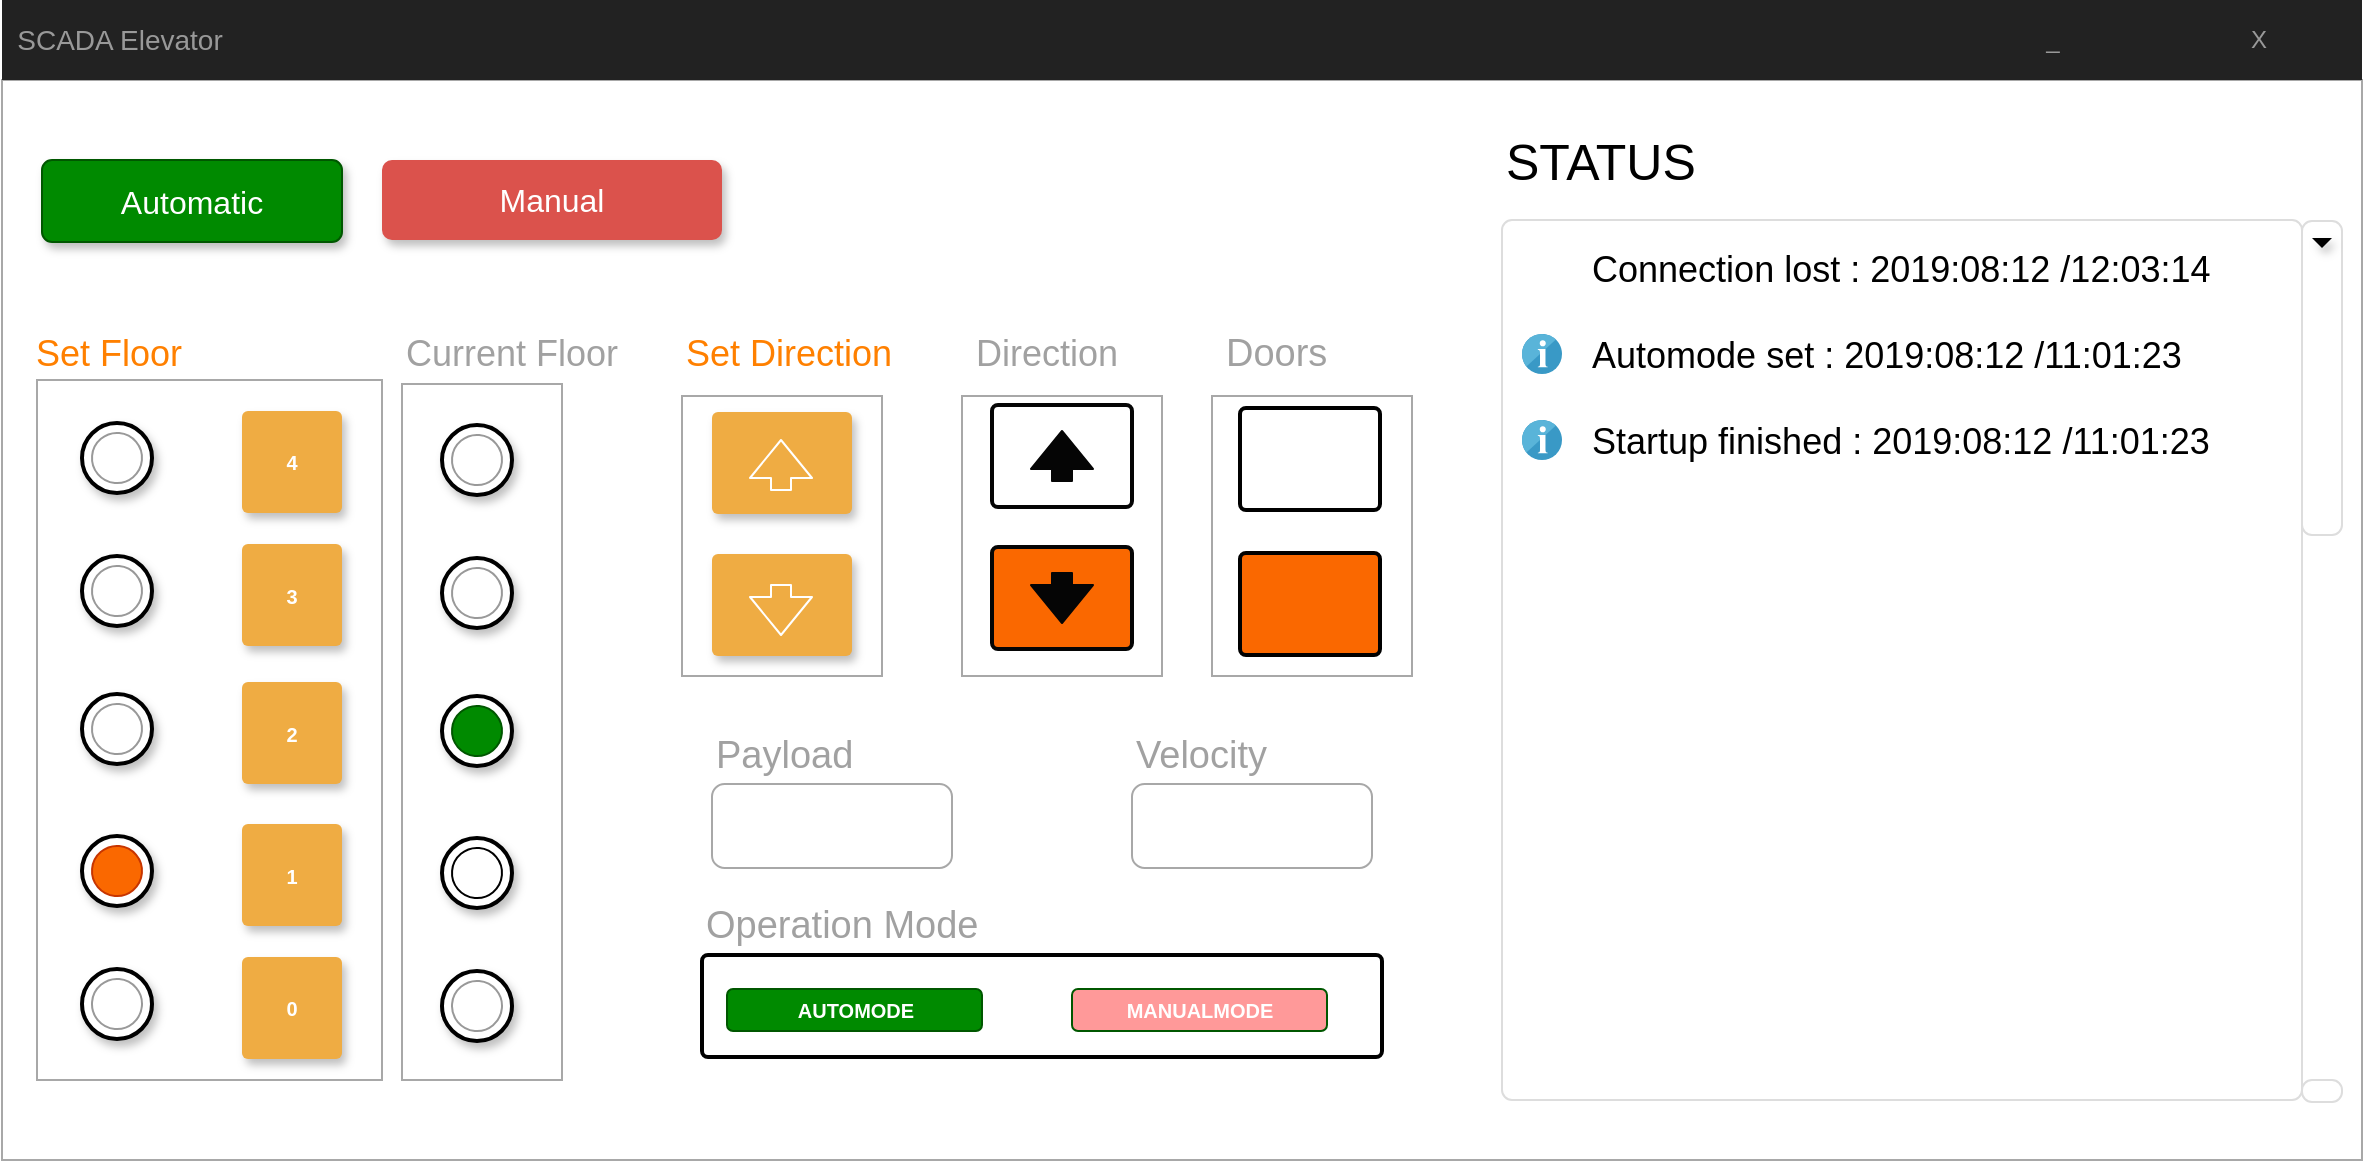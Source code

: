 <mxfile version="12.4.2" type="device" pages="1"><diagram name="Page-1" id="c9db0220-8083-56f3-ca83-edcdcd058819"><mxGraphModel dx="782" dy="1067" grid="1" gridSize="10" guides="1" tooltips="1" connect="1" arrows="1" fold="1" page="1" pageScale="1.5" pageWidth="826" pageHeight="1169" background="#ffffff" math="0" shadow="0"><root><mxCell id="0" style=";html=1;"/><mxCell id="1" style=";html=1;" parent="0"/><mxCell id="S7M7DVfCWea9iP3jPeuL-24" value="" style="rounded=0;whiteSpace=wrap;html=1;strokeColor=#A8A8A8;fontColor=#A1A1A1;" vertex="1" parent="1"><mxGeometry x="20" y="170" width="1180" height="540" as="geometry"/></mxCell><mxCell id="S7M7DVfCWea9iP3jPeuL-18" value="" style="rounded=0;whiteSpace=wrap;html=1;strokeColor=#A8A8A8;" vertex="1" parent="1"><mxGeometry x="360" y="328" width="100" height="140" as="geometry"/></mxCell><mxCell id="S7M7DVfCWea9iP3jPeuL-15" value="" style="rounded=0;whiteSpace=wrap;html=1;strokeColor=#A8A8A8;" vertex="1" parent="1"><mxGeometry x="37.5" y="320" width="172.5" height="350" as="geometry"/></mxCell><mxCell id="S7M7DVfCWea9iP3jPeuL-13" value="" style="rounded=0;whiteSpace=wrap;html=1;strokeColor=#A8A8A8;" vertex="1" parent="1"><mxGeometry x="220" y="322" width="80" height="348" as="geometry"/></mxCell><mxCell id="S7M7DVfCWea9iP3jPeuL-7" value="" style="rounded=0;whiteSpace=wrap;html=1;strokeColor=#A8A8A8;" vertex="1" parent="1"><mxGeometry x="500" y="328" width="100" height="140" as="geometry"/></mxCell><mxCell id="S7M7DVfCWea9iP3jPeuL-4" value="" style="rounded=0;whiteSpace=wrap;html=1;strokeColor=#A8A8A8;" vertex="1" parent="1"><mxGeometry x="625" y="328" width="100" height="140" as="geometry"/></mxCell><mxCell id="l9W6tKXWmb2Glwrjk5Hw-6" value="" style="html=1;shadow=0;dashed=0;shape=mxgraph.bootstrap.rrect;rSize=5;strokeColor=#dddddd;align=left;spacingLeft=10;fontSize=16;whiteSpace=wrap;rounded=0;" parent="1" vertex="1"><mxGeometry x="1170" y="240.5" width="20" height="157" as="geometry"/></mxCell><mxCell id="3d76a8aef4d5c911-1" value="" style="html=1;shadow=0;dashed=0;shape=mxgraph.bootstrap.rect;fillColor=#222222;strokeColor=none;whiteSpace=wrap;rounded=0;fontSize=12;fontColor=#000000;align=center;" parent="1" vertex="1"><mxGeometry x="20" y="130" width="1180" height="40" as="geometry"/></mxCell><mxCell id="3d76a8aef4d5c911-2" value="SCADA Elevator" style="html=1;shadow=0;dashed=0;fillColor=none;strokeColor=none;shape=mxgraph.bootstrap.rect;fontColor=#999999;fontSize=14;whiteSpace=wrap;" parent="3d76a8aef4d5c911-1" vertex="1"><mxGeometry width="118.0" height="40" as="geometry"/></mxCell><mxCell id="3d76a8aef4d5c911-9" value="_" style="html=1;shadow=0;dashed=0;fillColor=none;strokeColor=none;shape=mxgraph.bootstrap.rect;fontColor=#999999;whiteSpace=wrap;" parent="3d76a8aef4d5c911-1" vertex="1"><mxGeometry x="973.5" width="103.25" height="40" as="geometry"/></mxCell><mxCell id="3d76a8aef4d5c911-10" value="X" style="html=1;shadow=0;dashed=0;fillColor=none;strokeColor=none;shape=mxgraph.bootstrap.rect;fontColor=#999999;whiteSpace=wrap;" parent="3d76a8aef4d5c911-1" vertex="1"><mxGeometry x="1076.75" width="103.25" height="40" as="geometry"/></mxCell><mxCell id="l9W6tKXWmb2Glwrjk5Hw-80" style="edgeStyle=orthogonalEdgeStyle;rounded=0;orthogonalLoop=1;jettySize=auto;html=1;labelBackgroundColor=#ffffff;strokeColor=#FFFFFF;fontColor=#FFFFFF;" parent="1" source="3d76a8aef4d5c911-24" edge="1"><mxGeometry relative="1" as="geometry"><mxPoint x="970" y="520" as="targetPoint"/></mxGeometry></mxCell><mxCell id="3d76a8aef4d5c911-24" value="&lt;font style=&quot;font-size: 18px&quot;&gt;&lt;font style=&quot;font-size: 18px&quot;&gt;&amp;nbsp; &amp;nbsp; &amp;nbsp; &amp;nbsp;&lt;font style=&quot;font-size: 18px&quot;&gt;Connection lost : 2019:08:12 /12:03:14&lt;/font&gt;&lt;br&gt;&lt;/font&gt;&lt;br&gt;&amp;nbsp; &amp;nbsp; &amp;nbsp; &amp;nbsp;&lt;font style=&quot;font-size: 18px&quot;&gt;Automode set :&amp;nbsp;&lt;/font&gt;2019:08:12 /11:01:23&lt;br&gt;&lt;br&gt;&amp;nbsp; &amp;nbsp; &amp;nbsp; &amp;nbsp;&lt;font style=&quot;font-size: 18px&quot;&gt;Startup finished :&amp;nbsp;&lt;/font&gt;2019:08:12 /11:01:23&lt;/font&gt;&lt;span style=&quot;font-size: 13px&quot;&gt;&lt;br&gt;&lt;/span&gt;" style="html=1;shadow=0;dashed=0;shape=mxgraph.bootstrap.rrect;rSize=5;fontSize=12;strokeColor=#dddddd;align=left;spacing=10;verticalAlign=top;whiteSpace=wrap;rounded=0;" parent="1" vertex="1"><mxGeometry x="770" y="240" width="400" height="440" as="geometry"/></mxCell><mxCell id="3d76a8aef4d5c911-25" value="&lt;font style=&quot;font-size: 25px&quot;&gt;STATUS&lt;/font&gt;" style="html=1;shadow=0;dashed=0;shape=mxgraph.bootstrap.rect;strokeColor=none;fillColor=none;align=left;fontSize=10;whiteSpace=wrap;rounded=0;" parent="1" vertex="1"><mxGeometry x="770" y="200" width="120" height="20" as="geometry"/></mxCell><mxCell id="3d76a8aef4d5c911-33" value="" style="shape=triangle;strokeColor=none;fillColor=#000000;direction=south;rounded=0;shadow=1;fontSize=12;fontColor=#000000;align=center;html=1;" parent="1" vertex="1"><mxGeometry x="1175" y="249" width="10" height="5" as="geometry"/></mxCell><mxCell id="3d76a8aef4d5c911-46" value="0" style="html=1;shadow=1;dashed=0;shape=mxgraph.bootstrap.rrect;align=center;rSize=3;strokeColor=none;fillColor=#EFAC43;fontColor=#ffffff;fontStyle=1;fontSize=10;whiteSpace=wrap;rounded=0;" parent="1" vertex="1"><mxGeometry x="140" y="608.5" width="50" height="51" as="geometry"/></mxCell><mxCell id="3d76a8aef4d5c911-51" value="Automatic" style="html=1;shadow=1;dashed=0;shape=mxgraph.bootstrap.rrect;align=center;rSize=5;strokeColor=#005700;fillColor=#008a00;fontSize=16;whiteSpace=wrap;rounded=0;fontColor=#ffffff;" parent="1" vertex="1"><mxGeometry x="40" y="210" width="150" height="41" as="geometry"/></mxCell><mxCell id="3d76a8aef4d5c911-53" value="Manual" style="html=1;shadow=1;dashed=0;shape=mxgraph.bootstrap.rrect;align=center;rSize=5;strokeColor=none;fillColor=#DB524C;fontColor=#ffffff;fontSize=16;whiteSpace=wrap;rounded=0;" parent="1" vertex="1"><mxGeometry x="210" y="210" width="170" height="40" as="geometry"/></mxCell><mxCell id="l9W6tKXWmb2Glwrjk5Hw-1" value="" style="shape=image;html=1;verticalAlign=top;verticalLabelPosition=bottom;labelBackgroundColor=#ffffff;imageAspect=0;aspect=fixed;image=https://cdn3.iconfinder.com/data/icons/forall/1062/error-128.png" parent="1" vertex="1"><mxGeometry x="780" y="254" width="20" height="20" as="geometry"/></mxCell><mxCell id="l9W6tKXWmb2Glwrjk5Hw-2" value="" style="aspect=fixed;html=1;points=[];align=center;image;fontSize=12;image=img/lib/mscae/Info_2.svg;" parent="1" vertex="1"><mxGeometry x="780" y="297" width="20" height="20" as="geometry"/></mxCell><mxCell id="l9W6tKXWmb2Glwrjk5Hw-5" value="" style="aspect=fixed;html=1;points=[];align=center;image;fontSize=12;image=img/lib/mscae/Info_2.svg;" parent="1" vertex="1"><mxGeometry x="780" y="340" width="20" height="20" as="geometry"/></mxCell><mxCell id="l9W6tKXWmb2Glwrjk5Hw-82" value="" style="edgeStyle=orthogonalEdgeStyle;rounded=0;orthogonalLoop=1;jettySize=auto;html=1;labelBackgroundColor=#ffffff;strokeColor=#FFFFFF;fontColor=#FFFFFF;" parent="1" source="l9W6tKXWmb2Glwrjk5Hw-9" edge="1"><mxGeometry relative="1" as="geometry"><mxPoint x="1180" y="688" as="targetPoint"/></mxGeometry></mxCell><mxCell id="l9W6tKXWmb2Glwrjk5Hw-9" value="" style="html=1;shadow=0;dashed=0;shape=mxgraph.bootstrap.rrect;rSize=5;strokeColor=#dddddd;align=left;spacingLeft=10;fontSize=16;whiteSpace=wrap;rounded=0;" parent="1" vertex="1"><mxGeometry x="1170" y="670" width="20" height="11" as="geometry"/></mxCell><mxCell id="l9W6tKXWmb2Glwrjk5Hw-37" value="" style="shape=ellipse;dashed=0;html=1;rounded=0;shadow=1;fontSize=12;align=center;strokeWidth=2;" parent="1" vertex="1"><mxGeometry x="60" y="614.5" width="35" height="35" as="geometry"/></mxCell><mxCell id="l9W6tKXWmb2Glwrjk5Hw-38" value="" style="shape=ellipse;dashed=0;strokeColor=#999999;fillColor=#ffffff;html=1;rounded=0;shadow=0;fontSize=12;fontColor=#000000;align=center;rotation=5;" parent="1" vertex="1"><mxGeometry x="65" y="619.5" width="25" height="25" as="geometry"/></mxCell><mxCell id="l9W6tKXWmb2Glwrjk5Hw-41" value="1" style="html=1;shadow=1;dashed=0;shape=mxgraph.bootstrap.rrect;align=center;rSize=3;strokeColor=none;fillColor=#EFAC43;fontColor=#ffffff;fontStyle=1;fontSize=10;whiteSpace=wrap;rounded=0;" parent="1" vertex="1"><mxGeometry x="140" y="542" width="50" height="51" as="geometry"/></mxCell><mxCell id="l9W6tKXWmb2Glwrjk5Hw-42" value="" style="shape=ellipse;dashed=0;html=1;rounded=0;shadow=1;fontSize=12;align=center;strokeWidth=2;" parent="1" vertex="1"><mxGeometry x="60" y="548" width="35" height="35" as="geometry"/></mxCell><mxCell id="l9W6tKXWmb2Glwrjk5Hw-43" value="" style="shape=ellipse;dashed=0;strokeColor=#C73500;fillColor=#fa6800;html=1;rounded=0;shadow=0;fontSize=12;align=center;rotation=5;fontColor=#ffffff;gradientColor=none;gradientDirection=north;" parent="1" vertex="1"><mxGeometry x="65" y="553" width="25" height="25" as="geometry"/></mxCell><mxCell id="l9W6tKXWmb2Glwrjk5Hw-44" value="2" style="html=1;shadow=1;dashed=0;shape=mxgraph.bootstrap.rrect;align=center;rSize=3;strokeColor=none;fillColor=#EFAC43;fontColor=#ffffff;fontStyle=1;fontSize=10;whiteSpace=wrap;rounded=0;" parent="1" vertex="1"><mxGeometry x="140" y="471" width="50" height="51" as="geometry"/></mxCell><mxCell id="l9W6tKXWmb2Glwrjk5Hw-45" value="" style="shape=ellipse;dashed=0;html=1;rounded=0;shadow=1;fontSize=12;align=center;strokeWidth=2;" parent="1" vertex="1"><mxGeometry x="60" y="477" width="35" height="35" as="geometry"/></mxCell><mxCell id="l9W6tKXWmb2Glwrjk5Hw-46" value="" style="shape=ellipse;dashed=0;strokeColor=#999999;fillColor=#ffffff;html=1;rounded=0;shadow=0;fontSize=12;fontColor=#000000;align=center;rotation=5;" parent="1" vertex="1"><mxGeometry x="65" y="482" width="25" height="25" as="geometry"/></mxCell><mxCell id="l9W6tKXWmb2Glwrjk5Hw-47" value="3" style="html=1;shadow=1;dashed=0;shape=mxgraph.bootstrap.rrect;align=center;rSize=3;strokeColor=none;fillColor=#EFAC43;fontColor=#ffffff;fontStyle=1;fontSize=10;whiteSpace=wrap;rounded=0;" parent="1" vertex="1"><mxGeometry x="140" y="402" width="50" height="51" as="geometry"/></mxCell><mxCell id="l9W6tKXWmb2Glwrjk5Hw-48" value="" style="shape=ellipse;dashed=0;html=1;rounded=0;shadow=1;fontSize=12;align=center;strokeWidth=2;" parent="1" vertex="1"><mxGeometry x="60" y="408" width="35" height="35" as="geometry"/></mxCell><mxCell id="l9W6tKXWmb2Glwrjk5Hw-49" value="" style="shape=ellipse;dashed=0;strokeColor=#999999;fillColor=#ffffff;html=1;rounded=0;shadow=0;fontSize=12;fontColor=#000000;align=center;rotation=5;" parent="1" vertex="1"><mxGeometry x="65" y="413" width="25" height="25" as="geometry"/></mxCell><mxCell id="l9W6tKXWmb2Glwrjk5Hw-50" value="4" style="html=1;shadow=1;dashed=0;shape=mxgraph.bootstrap.rrect;align=center;rSize=3;strokeColor=none;fillColor=#EFAC43;fontColor=#ffffff;fontStyle=1;fontSize=10;whiteSpace=wrap;rounded=0;" parent="1" vertex="1"><mxGeometry x="140" y="335.5" width="50" height="51" as="geometry"/></mxCell><mxCell id="l9W6tKXWmb2Glwrjk5Hw-51" value="" style="shape=ellipse;dashed=0;html=1;rounded=0;shadow=1;fontSize=12;align=center;strokeWidth=2;" parent="1" vertex="1"><mxGeometry x="60" y="341.5" width="35" height="35" as="geometry"/></mxCell><mxCell id="l9W6tKXWmb2Glwrjk5Hw-52" value="" style="shape=ellipse;dashed=0;strokeColor=#999999;fillColor=#ffffff;html=1;rounded=0;shadow=0;fontSize=12;fontColor=#000000;align=center;rotation=5;" parent="1" vertex="1"><mxGeometry x="65" y="346.5" width="25" height="25" as="geometry"/></mxCell><mxCell id="l9W6tKXWmb2Glwrjk5Hw-53" value="" style="html=1;shadow=1;dashed=0;shape=mxgraph.bootstrap.rrect;align=center;rSize=3;strokeColor=none;fillColor=#EFAC43;fontColor=#ffffff;fontStyle=1;fontSize=10;whiteSpace=wrap;rounded=0;" parent="1" vertex="1"><mxGeometry x="375" y="336" width="70" height="51" as="geometry"/></mxCell><mxCell id="l9W6tKXWmb2Glwrjk5Hw-54" value="" style="html=1;shadow=1;dashed=0;shape=mxgraph.bootstrap.rrect;align=center;rSize=3;strokeColor=none;fillColor=#EFAC43;fontColor=#ffffff;fontStyle=1;fontSize=10;whiteSpace=wrap;rounded=0;" parent="1" vertex="1"><mxGeometry x="375" y="407" width="70" height="51" as="geometry"/></mxCell><mxCell id="l9W6tKXWmb2Glwrjk5Hw-66" value="" style="shape=flexArrow;endArrow=classic;html=1;fontColor=#FFFFFF;labelBackgroundColor=#ffffff;labelBorderColor=#FFFFFF;strokeColor=#FFFFFF;" parent="1" edge="1"><mxGeometry width="50" height="50" relative="1" as="geometry"><mxPoint x="409.5" y="375.5" as="sourcePoint"/><mxPoint x="409.5" y="349.5" as="targetPoint"/></mxGeometry></mxCell><mxCell id="l9W6tKXWmb2Glwrjk5Hw-67" value="" style="shape=flexArrow;endArrow=classic;html=1;fontColor=#FFFFFF;labelBackgroundColor=#ffffff;labelBorderColor=#FFFFFF;strokeColor=#FFFFFF;" parent="1" edge="1"><mxGeometry width="50" height="50" relative="1" as="geometry"><mxPoint x="409.5" y="422" as="sourcePoint"/><mxPoint x="409.5" y="448" as="targetPoint"/></mxGeometry></mxCell><mxCell id="l9W6tKXWmb2Glwrjk5Hw-85" value="OPEN" style="html=1;shadow=0;dashed=0;shape=mxgraph.bootstrap.rrect;align=center;rSize=3;strokeColor=#000000;fillColor=#FFFFFF;fontColor=#ffffff;fontStyle=1;fontSize=10;whiteSpace=wrap;rounded=0;gradientColor=none;strokeWidth=2;" parent="1" vertex="1"><mxGeometry x="639" y="334" width="70" height="51" as="geometry"/></mxCell><mxCell id="l9W6tKXWmb2Glwrjk5Hw-87" value="" style="html=1;shadow=0;dashed=0;shape=mxgraph.bootstrap.rrect;align=center;rSize=3;strokeColor=#000000;fillColor=#fa6800;fontColor=#ffffff;fontStyle=1;fontSize=10;whiteSpace=wrap;rounded=0;strokeWidth=2;" parent="1" vertex="1"><mxGeometry x="639" y="406.5" width="70" height="51" as="geometry"/></mxCell><mxCell id="l9W6tKXWmb2Glwrjk5Hw-89" value="OPEN" style="html=1;shadow=0;dashed=0;shape=mxgraph.bootstrap.rrect;align=center;rSize=3;strokeColor=#050505;fillColor=#FFFFFF;fontColor=#ffffff;fontStyle=1;fontSize=10;whiteSpace=wrap;rounded=0;strokeWidth=2;" parent="1" vertex="1"><mxGeometry x="515" y="332.5" width="70" height="51" as="geometry"/></mxCell><mxCell id="l9W6tKXWmb2Glwrjk5Hw-91" value="" style="html=1;shadow=0;dashed=0;shape=mxgraph.bootstrap.rrect;align=center;rSize=3;strokeColor=#050505;fillColor=#fa6800;fontColor=#ffffff;fontStyle=1;fontSize=10;whiteSpace=wrap;rounded=0;strokeWidth=2;" parent="1" vertex="1"><mxGeometry x="515" y="403.5" width="70" height="51" as="geometry"/></mxCell><mxCell id="l9W6tKXWmb2Glwrjk5Hw-101" value="" style="shape=flexArrow;endArrow=classic;html=1;fontColor=#FFFFFF;labelBackgroundColor=#ffffff;labelBorderColor=#FFFFFF;strokeColor=#050505;fillColor=#050505;" parent="1" edge="1"><mxGeometry width="50" height="50" relative="1" as="geometry"><mxPoint x="550" y="416" as="sourcePoint"/><mxPoint x="550" y="442" as="targetPoint"/></mxGeometry></mxCell><mxCell id="l9W6tKXWmb2Glwrjk5Hw-102" value="" style="shape=flexArrow;endArrow=classic;html=1;fontColor=#FFFFFF;labelBackgroundColor=#ffffff;labelBorderColor=#FFFFFF;strokeColor=#050505;fillColor=#050505;" parent="1" edge="1"><mxGeometry width="50" height="50" relative="1" as="geometry"><mxPoint x="550" y="371" as="sourcePoint"/><mxPoint x="550" y="345" as="targetPoint"/></mxGeometry></mxCell><mxCell id="l9W6tKXWmb2Glwrjk5Hw-106" value="" style="shape=ellipse;dashed=0;html=1;rounded=0;shadow=1;fontSize=12;align=center;strokeWidth=2;" parent="1" vertex="1"><mxGeometry x="240" y="615.5" width="35" height="35" as="geometry"/></mxCell><mxCell id="l9W6tKXWmb2Glwrjk5Hw-107" value="" style="shape=ellipse;dashed=0;strokeColor=#999999;fillColor=#ffffff;html=1;rounded=0;shadow=0;fontSize=12;fontColor=#000000;align=center;rotation=5;" parent="1" vertex="1"><mxGeometry x="245" y="620.5" width="25" height="25" as="geometry"/></mxCell><mxCell id="l9W6tKXWmb2Glwrjk5Hw-108" value="" style="shape=ellipse;dashed=0;html=1;rounded=0;shadow=1;fontSize=12;align=center;strokeWidth=2;" parent="1" vertex="1"><mxGeometry x="240" y="549" width="35" height="35" as="geometry"/></mxCell><mxCell id="l9W6tKXWmb2Glwrjk5Hw-109" value="" style="shape=ellipse;dashed=0;html=1;rounded=0;shadow=0;fontSize=12;align=center;rotation=5;gradientDirection=north;" parent="1" vertex="1"><mxGeometry x="245" y="554" width="25" height="25" as="geometry"/></mxCell><mxCell id="l9W6tKXWmb2Glwrjk5Hw-110" value="" style="shape=ellipse;dashed=0;html=1;rounded=0;shadow=1;fontSize=12;align=center;strokeWidth=2;" parent="1" vertex="1"><mxGeometry x="240" y="478" width="35" height="35" as="geometry"/></mxCell><mxCell id="l9W6tKXWmb2Glwrjk5Hw-111" value="" style="shape=ellipse;dashed=0;strokeColor=#005700;fillColor=#008a00;html=1;rounded=0;shadow=0;fontSize=12;fontColor=#ffffff;align=center;rotation=5;" parent="1" vertex="1"><mxGeometry x="245" y="483" width="25" height="25" as="geometry"/></mxCell><mxCell id="l9W6tKXWmb2Glwrjk5Hw-112" value="" style="shape=ellipse;dashed=0;html=1;rounded=0;shadow=1;fontSize=12;align=center;strokeWidth=2;" parent="1" vertex="1"><mxGeometry x="240" y="409" width="35" height="35" as="geometry"/></mxCell><mxCell id="l9W6tKXWmb2Glwrjk5Hw-113" value="" style="shape=ellipse;dashed=0;strokeColor=#999999;fillColor=#ffffff;html=1;rounded=0;shadow=0;fontSize=12;fontColor=#000000;align=center;rotation=5;" parent="1" vertex="1"><mxGeometry x="245" y="414" width="25" height="25" as="geometry"/></mxCell><mxCell id="l9W6tKXWmb2Glwrjk5Hw-114" value="" style="shape=ellipse;dashed=0;html=1;rounded=0;shadow=1;fontSize=12;align=center;strokeWidth=2;" parent="1" vertex="1"><mxGeometry x="240" y="342.5" width="35" height="35" as="geometry"/></mxCell><mxCell id="l9W6tKXWmb2Glwrjk5Hw-115" value="" style="shape=ellipse;dashed=0;strokeColor=#999999;fillColor=#ffffff;html=1;rounded=0;shadow=0;fontSize=12;fontColor=#000000;align=center;rotation=5;" parent="1" vertex="1"><mxGeometry x="245" y="347.5" width="25" height="25" as="geometry"/></mxCell><mxCell id="l9W6tKXWmb2Glwrjk5Hw-117" value="" style="html=1;shadow=0;dashed=0;shape=mxgraph.bootstrap.rrect;align=center;rSize=3;fontStyle=1;fontSize=10;whiteSpace=wrap;rounded=0;strokeWidth=2;" parent="1" vertex="1"><mxGeometry x="370" y="607.5" width="340" height="51" as="geometry"/></mxCell><mxCell id="l9W6tKXWmb2Glwrjk5Hw-118" value="AUTOMODE" style="html=1;shadow=0;dashed=0;shape=mxgraph.bootstrap.rrect;align=center;rSize=3;strokeColor=#005700;fillColor=#008a00;fontColor=#ffffff;fontStyle=1;fontSize=10;whiteSpace=wrap;rounded=0;strokeWidth=1;" parent="1" vertex="1"><mxGeometry x="382.5" y="624.5" width="127.5" height="21" as="geometry"/></mxCell><mxCell id="l9W6tKXWmb2Glwrjk5Hw-119" value="" style="shape=image;html=1;verticalAlign=top;verticalLabelPosition=bottom;labelBackgroundColor=#ffffff;imageAspect=0;aspect=fixed;image=https://cdn4.iconfinder.com/data/icons/basic-user-interface-elements/700/exit-enter-leave-in-door-128.png;shadow=1;strokeColor=#000000;strokeWidth=2;fillColor=#FFFFFF;gradientColor=none;fontColor=#FFFFFF;" parent="1" vertex="1"><mxGeometry x="656.5" y="341" width="37" height="37" as="geometry"/></mxCell><mxCell id="l9W6tKXWmb2Glwrjk5Hw-120" value="" style="shape=image;html=1;verticalAlign=top;verticalLabelPosition=bottom;labelBackgroundColor=#ffffff;imageAspect=0;aspect=fixed;image=https://cdn4.iconfinder.com/data/icons/basic-user-interface-elements/700/exit-enter-leave-out-door-128.png;shadow=1;strokeColor=#000000;strokeWidth=2;fillColor=#FFFFFF;gradientColor=none;fontColor=#FFFFFF;" parent="1" vertex="1"><mxGeometry x="656.5" y="412" width="40" height="40" as="geometry"/></mxCell><mxCell id="S7M7DVfCWea9iP3jPeuL-5" value="&lt;font style=&quot;font-size: 19px&quot;&gt;Doors&lt;/font&gt;" style="html=1;shadow=0;dashed=0;shape=mxgraph.bootstrap.rect;strokeColor=none;fillColor=none;align=left;fontSize=10;whiteSpace=wrap;rounded=0;fontColor=#A1A1A1;" vertex="1" parent="1"><mxGeometry x="630" y="297" width="120" height="20" as="geometry"/></mxCell><mxCell id="S7M7DVfCWea9iP3jPeuL-12" value="&lt;font style=&quot;font-size: 18px&quot;&gt;Direction&lt;/font&gt;" style="html=1;shadow=0;dashed=0;shape=mxgraph.bootstrap.rect;strokeColor=none;fillColor=none;align=left;fontSize=10;whiteSpace=wrap;rounded=0;fontColor=#A1A1A1;" vertex="1" parent="1"><mxGeometry x="505" y="297" width="120" height="20" as="geometry"/></mxCell><mxCell id="S7M7DVfCWea9iP3jPeuL-14" value="&lt;span style=&quot;font-size: 18px&quot;&gt;Current Floor&lt;/span&gt;" style="html=1;shadow=0;dashed=0;shape=mxgraph.bootstrap.rect;strokeColor=none;fillColor=none;align=left;fontSize=10;whiteSpace=wrap;rounded=0;fontColor=#A1A1A1;" vertex="1" parent="1"><mxGeometry x="220" y="297" width="120" height="20" as="geometry"/></mxCell><mxCell id="S7M7DVfCWea9iP3jPeuL-16" value="&lt;span style=&quot;font-size: 18px&quot;&gt;&lt;font color=&quot;#ff8000&quot;&gt;Set Floor&lt;/font&gt;&lt;/span&gt;" style="html=1;shadow=0;dashed=0;shape=mxgraph.bootstrap.rect;strokeColor=none;fillColor=none;align=left;fontSize=10;whiteSpace=wrap;rounded=0;fontColor=#A1A1A1;" vertex="1" parent="1"><mxGeometry x="35" y="297" width="120" height="20" as="geometry"/></mxCell><mxCell id="S7M7DVfCWea9iP3jPeuL-19" value="&lt;font style=&quot;font-size: 18px&quot; color=&quot;#ff8000&quot;&gt;Set Direction&lt;/font&gt;" style="html=1;shadow=0;dashed=0;shape=mxgraph.bootstrap.rect;strokeColor=none;fillColor=none;align=left;fontSize=10;whiteSpace=wrap;rounded=0;fontColor=#A1A1A1;" vertex="1" parent="1"><mxGeometry x="360" y="297" width="120" height="20" as="geometry"/></mxCell><mxCell id="S7M7DVfCWea9iP3jPeuL-20" value="" style="rounded=1;whiteSpace=wrap;html=1;strokeColor=#A8A8A8;fontColor=#A1A1A1;" vertex="1" parent="1"><mxGeometry x="585" y="522" width="120" height="42" as="geometry"/></mxCell><mxCell id="S7M7DVfCWea9iP3jPeuL-21" value="&lt;span style=&quot;font-size: 19px&quot;&gt;Velocity&lt;/span&gt;" style="html=1;shadow=0;dashed=0;shape=mxgraph.bootstrap.rect;strokeColor=none;fillColor=none;align=left;fontSize=10;whiteSpace=wrap;rounded=0;fontColor=#A1A1A1;" vertex="1" parent="1"><mxGeometry x="585" y="498" width="120" height="20" as="geometry"/></mxCell><mxCell id="S7M7DVfCWea9iP3jPeuL-22" value="" style="rounded=1;whiteSpace=wrap;html=1;strokeColor=#A8A8A8;fontColor=#A1A1A1;" vertex="1" parent="1"><mxGeometry x="375" y="522" width="120" height="42" as="geometry"/></mxCell><mxCell id="S7M7DVfCWea9iP3jPeuL-23" value="&lt;span style=&quot;font-size: 19px&quot;&gt;Payload&lt;/span&gt;" style="html=1;shadow=0;dashed=0;shape=mxgraph.bootstrap.rect;strokeColor=none;fillColor=none;align=left;fontSize=10;whiteSpace=wrap;rounded=0;fontColor=#A1A1A1;" vertex="1" parent="1"><mxGeometry x="375" y="498" width="120" height="20" as="geometry"/></mxCell><mxCell id="S7M7DVfCWea9iP3jPeuL-29" value="&lt;span style=&quot;font-size: 19px&quot;&gt;Operation Mode&lt;/span&gt;" style="html=1;shadow=0;dashed=0;shape=mxgraph.bootstrap.rect;strokeColor=none;fillColor=none;align=left;fontSize=10;whiteSpace=wrap;rounded=0;fontColor=#A1A1A1;" vertex="1" parent="1"><mxGeometry x="370" y="583" width="165" height="20" as="geometry"/></mxCell><mxCell id="S7M7DVfCWea9iP3jPeuL-30" value="MANUALMODE" style="html=1;shadow=0;dashed=0;shape=mxgraph.bootstrap.rrect;align=center;rSize=3;strokeColor=#005700;fillColor=#FF9999;fontColor=#ffffff;fontStyle=1;fontSize=10;whiteSpace=wrap;rounded=0;strokeWidth=1;" vertex="1" parent="1"><mxGeometry x="555" y="624.5" width="127.5" height="21" as="geometry"/></mxCell></root></mxGraphModel></diagram></mxfile>